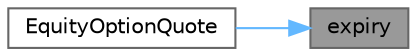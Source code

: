 digraph "expiry"
{
 // INTERACTIVE_SVG=YES
 // LATEX_PDF_SIZE
  bgcolor="transparent";
  edge [fontname=Helvetica,fontsize=10,labelfontname=Helvetica,labelfontsize=10];
  node [fontname=Helvetica,fontsize=10,shape=box,height=0.2,width=0.4];
  rankdir="RL";
  Node1 [label="expiry",height=0.2,width=0.4,color="gray40", fillcolor="grey60", style="filled", fontcolor="black",tooltip=" "];
  Node1 -> Node2 [dir="back",color="steelblue1",style="solid"];
  Node2 [label="EquityOptionQuote",height=0.2,width=0.4,color="grey40", fillcolor="white", style="filled",URL="$classore_1_1data_1_1_equity_option_quote.html#a9e12e5ff88de580354aff65ae688f9ce",tooltip="Constructor."];
}
